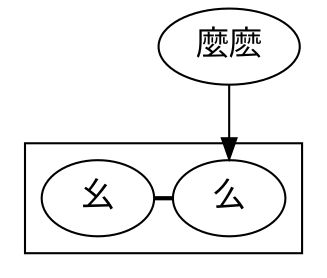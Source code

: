 digraph "Example S-1" {
    graph [nodesep=0.125]
    node [fontsize=16 fontname="一點明體"]
    subgraph "cluster_幺么" {
        {rank=same; 幺; 么}
        edge [dir="none" style="bold"]  # 全等
        幺 -> 么
    }
    edge [dir="forward"]  # 簡體
    麼麽 -> 么
}
